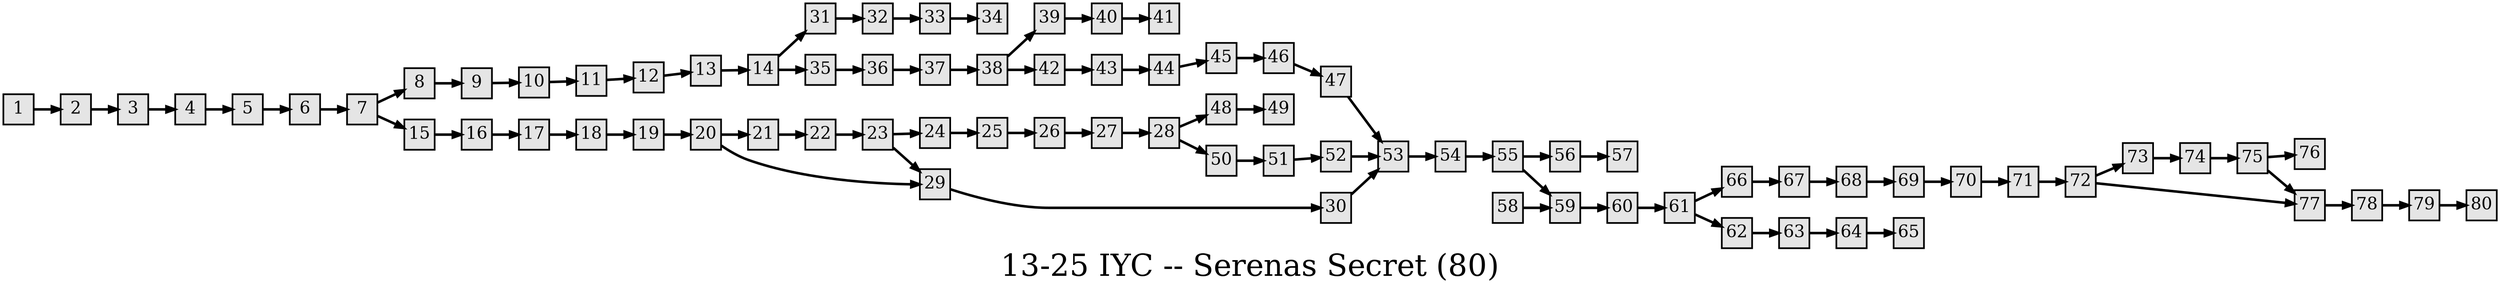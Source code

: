 digraph g{
  graph [ label="13-25 IYC -- Serenas Secret (80)" rankdir=LR, ordering=out, fontsize=36, nodesep="0.35", ranksep="0.45"];
  node  [shape=rect, penwidth=2, fontsize=20, style=filled, fillcolor=grey90, margin="0,0", labelfloat=true, regular=true, fixedsize=true];
  edge  [labelfloat=true, penwidth=3, fontsize=12];
  // ---;
  // group  : Katz;
  // id     : 13-25;
  // gbid   : 1336;
  // series : It's Your Choice;
  // title  : Serena's Secret;
  // author : Christine DeVault, Bryan Strong;
  // credit:;
  // - name : Ryan Leach;
  // role : encoder;
  // date : 2017-08-17;
  // - name : Jeremy Douglass;
  // role : editor;
  // date : 2018-04-28;
  // render:;
  // - name   : small;
  // styles : gvStyles-small.txt;
  // engine : dot;
  // comment: >;
  
  // ---;
  
  // From | To | Label;
  
  1 -> 2;
  2 -> 3;
  3 -> 4;
  4 -> 5;
  5 -> 6;
  6 -> 7;
  7 -> 8;
  7 -> 15;
  8 -> 9;
  9 -> 10;
  10 -> 11;
  11 -> 12;
  12 -> 13;
  13 -> 14;
  14 -> 31;
  14 -> 35;
  15 -> 16;
  16 -> 17;
  17 -> 18;
  18 -> 19;
  19 -> 20;
  20 -> 21;
  20 -> 29;
  21 -> 22;
  22 -> 23;
  23 -> 24;
  23 -> 29;
  24 -> 25;
  25 -> 26;
  26 -> 27;
  27 -> 28;
  28 -> 48;
  28 -> 50;
  29 -> 30;
  30 -> 53;
  31 -> 32;
  32 -> 33;
  33 -> 34;
  35 -> 36;
  36 -> 37;
  37 -> 38;
  38 -> 39;
  38 -> 42;
  39 -> 40;
  40 -> 41;
  42 -> 43;
  43 -> 44;
  44 -> 45;
  45 -> 46;
  46 -> 47;
  47 -> 53;
  48 -> 49;
  50 -> 51;
  51 -> 52;
  52 -> 53;
  53 -> 54;
  54 -> 55;
  55 -> 56;
  55 -> 59;
  56 -> 57;
  58 -> 59;
  59 -> 60;
  60 -> 61;
  61 -> 66;
  61 -> 62;
  62 -> 63;
  63 -> 64;
  64 -> 65;
  66 -> 67;
  67 -> 68;
  68 -> 69;
  69 -> 70;
  70 -> 71;
  71 -> 72;
  72 -> 73;
  72 -> 77;
  73 -> 74;
  74 -> 75;
  75 -> 76;
  75 -> 77;
  77 -> 78;
  78 -> 79;
  79 -> 80;
}

